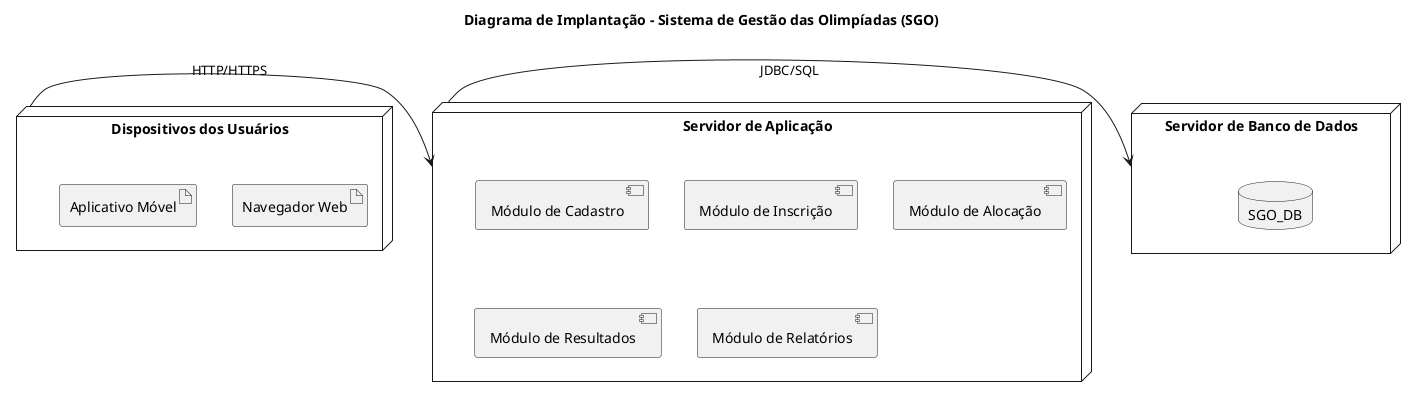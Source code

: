@startuml

title Diagrama de Implantação - Sistema de Gestão das Olimpíadas (SGO)

node "Dispositivos dos Usuários" as UserDevices {
  artifact "Navegador Web" as Browser
  artifact "Aplicativo Móvel" as MobileApp
}

node "Servidor de Aplicação" as AppServer {
  component "Módulo de Cadastro" as ModCadastro
  component "Módulo de Inscrição" as ModInscricao
  component "Módulo de Alocação" as ModAlocacao
  component "Módulo de Resultados" as ModResultados
  component "Módulo de Relatórios" as ModRelatorios
}

node "Servidor de Banco de Dados" as DBServer {
  database "SGO_DB" as Database
}

UserDevices -> AppServer : HTTP/HTTPS
AppServer -> DBServer : JDBC/SQL

@enduml